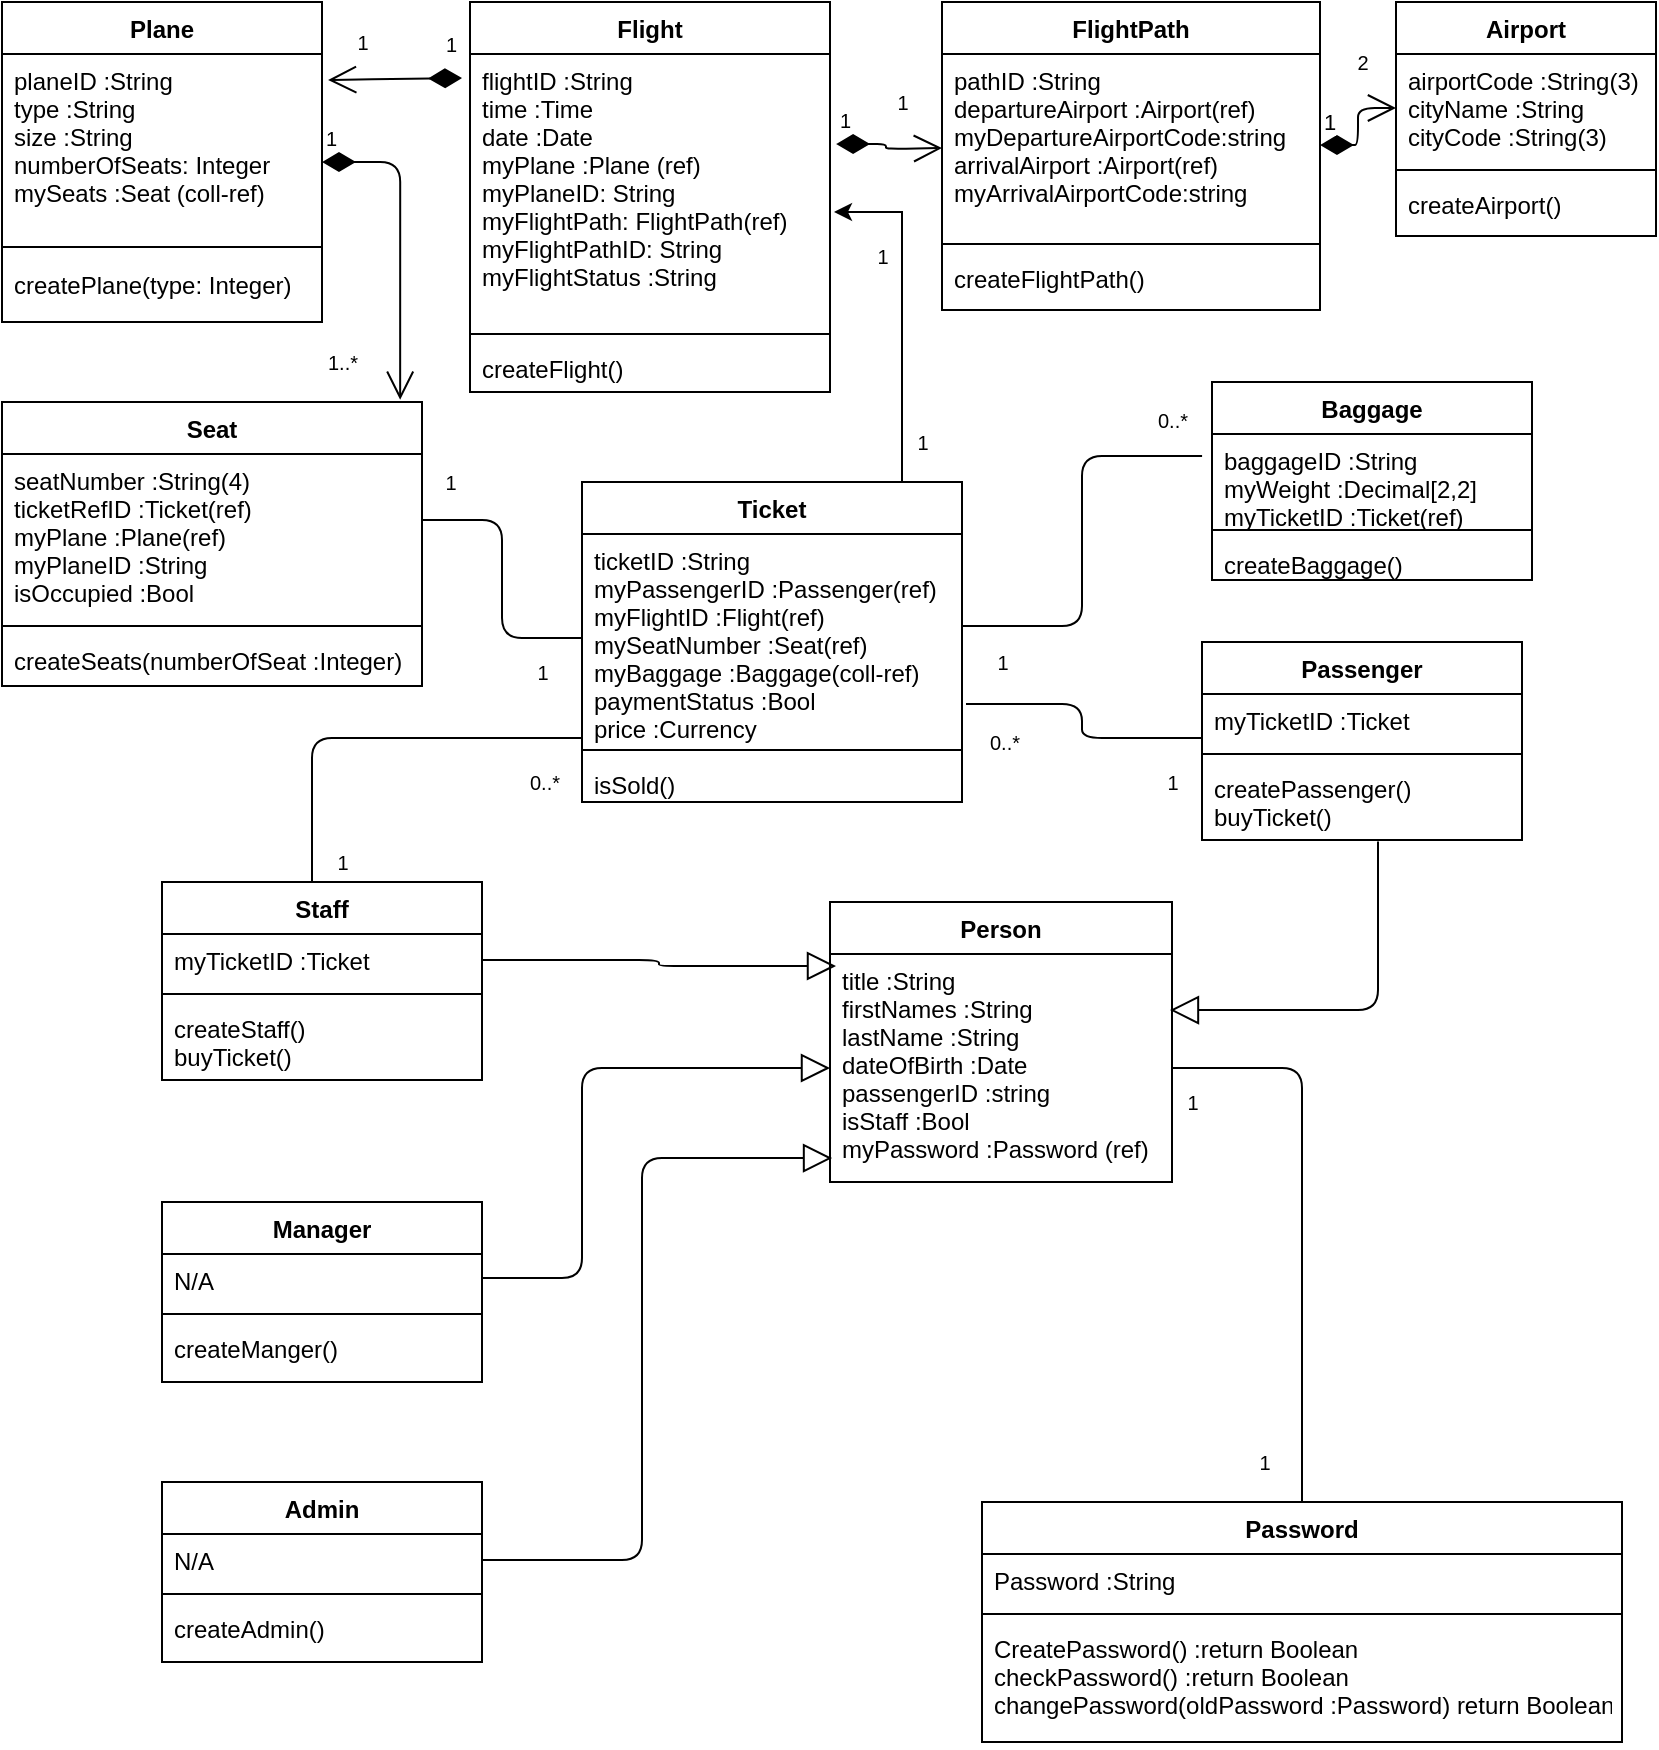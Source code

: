 <mxfile version="13.8.1" type="github">
  <diagram id="C5RBs43oDa-KdzZeNtuy" name="Page-1">
    <mxGraphModel dx="1422" dy="803" grid="1" gridSize="9" guides="1" tooltips="1" connect="1" arrows="1" fold="1" page="1" pageScale="1" pageWidth="827" pageHeight="1169" background="none" math="0" shadow="0">
      <root>
        <mxCell id="WIyWlLk6GJQsqaUBKTNV-0" />
        <mxCell id="WIyWlLk6GJQsqaUBKTNV-1" parent="WIyWlLk6GJQsqaUBKTNV-0" />
        <mxCell id="534QqyFiL1MUl5NV4_Nv-0" value="Airport" style="swimlane;fontStyle=1;align=center;verticalAlign=top;childLayout=stackLayout;horizontal=1;startSize=26;horizontalStack=0;resizeParent=1;resizeParentMax=0;resizeLast=0;collapsible=1;marginBottom=0;" parent="WIyWlLk6GJQsqaUBKTNV-1" vertex="1">
          <mxGeometry x="697" width="130" height="117" as="geometry" />
        </mxCell>
        <mxCell id="534QqyFiL1MUl5NV4_Nv-1" value="airportCode :String(3)&#xa;cityName :String&#xa;cityCode :String(3)" style="text;strokeColor=none;fillColor=none;align=left;verticalAlign=top;spacingLeft=4;spacingRight=4;overflow=hidden;rotatable=0;points=[[0,0.5],[1,0.5]];portConstraint=eastwest;" parent="534QqyFiL1MUl5NV4_Nv-0" vertex="1">
          <mxGeometry y="26" width="130" height="54" as="geometry" />
        </mxCell>
        <mxCell id="534QqyFiL1MUl5NV4_Nv-2" value="" style="line;strokeWidth=1;fillColor=none;align=left;verticalAlign=middle;spacingTop=-1;spacingLeft=3;spacingRight=3;rotatable=0;labelPosition=right;points=[];portConstraint=eastwest;" parent="534QqyFiL1MUl5NV4_Nv-0" vertex="1">
          <mxGeometry y="80" width="130" height="8" as="geometry" />
        </mxCell>
        <mxCell id="534QqyFiL1MUl5NV4_Nv-3" value="createAirport()&#xa;" style="text;strokeColor=none;fillColor=none;align=left;verticalAlign=top;spacingLeft=4;spacingRight=4;overflow=hidden;rotatable=0;points=[[0,0.5],[1,0.5]];portConstraint=eastwest;" parent="534QqyFiL1MUl5NV4_Nv-0" vertex="1">
          <mxGeometry y="88" width="130" height="29" as="geometry" />
        </mxCell>
        <mxCell id="534QqyFiL1MUl5NV4_Nv-5" value="FlightPath" style="swimlane;fontStyle=1;align=center;verticalAlign=top;childLayout=stackLayout;horizontal=1;startSize=26;horizontalStack=0;resizeParent=1;resizeParentMax=0;resizeLast=0;collapsible=1;marginBottom=0;" parent="WIyWlLk6GJQsqaUBKTNV-1" vertex="1">
          <mxGeometry x="470" width="189" height="154" as="geometry" />
        </mxCell>
        <mxCell id="534QqyFiL1MUl5NV4_Nv-6" value="pathID :String&#xa;departureAirport :Airport(ref)&#xa;myDepartureAirportCode:string&#xa;arrivalAirport :Airport(ref)&#xa;myArrivalAirportCode:string&#xa;" style="text;strokeColor=none;fillColor=none;align=left;verticalAlign=top;spacingLeft=4;spacingRight=4;overflow=hidden;rotatable=0;points=[[0,0.5],[1,0.5]];portConstraint=eastwest;" parent="534QqyFiL1MUl5NV4_Nv-5" vertex="1">
          <mxGeometry y="26" width="189" height="91" as="geometry" />
        </mxCell>
        <mxCell id="534QqyFiL1MUl5NV4_Nv-7" value="" style="line;strokeWidth=1;fillColor=none;align=left;verticalAlign=middle;spacingTop=-1;spacingLeft=3;spacingRight=3;rotatable=0;labelPosition=right;points=[];portConstraint=eastwest;" parent="534QqyFiL1MUl5NV4_Nv-5" vertex="1">
          <mxGeometry y="117" width="189" height="8" as="geometry" />
        </mxCell>
        <mxCell id="534QqyFiL1MUl5NV4_Nv-8" value="createFlightPath()&#xa;" style="text;strokeColor=none;fillColor=none;align=left;verticalAlign=top;spacingLeft=4;spacingRight=4;overflow=hidden;rotatable=0;points=[[0,0.5],[1,0.5]];portConstraint=eastwest;" parent="534QqyFiL1MUl5NV4_Nv-5" vertex="1">
          <mxGeometry y="125" width="189" height="29" as="geometry" />
        </mxCell>
        <mxCell id="534QqyFiL1MUl5NV4_Nv-9" value="Flight" style="swimlane;fontStyle=1;align=center;verticalAlign=top;childLayout=stackLayout;horizontal=1;startSize=26;horizontalStack=0;resizeParent=1;resizeParentMax=0;resizeLast=0;collapsible=1;marginBottom=0;" parent="WIyWlLk6GJQsqaUBKTNV-1" vertex="1">
          <mxGeometry x="234" width="180" height="195" as="geometry" />
        </mxCell>
        <mxCell id="534QqyFiL1MUl5NV4_Nv-10" value="flightID :String&#xa;time :Time&#xa;date :Date&#xa;myPlane :Plane (ref)&#xa;myPlaneID: String&#xa;myFlightPath: FlightPath(ref)&#xa;myFlightPathID: String&#xa;myFlightStatus :String" style="text;strokeColor=none;fillColor=none;align=left;verticalAlign=top;spacingLeft=4;spacingRight=4;overflow=hidden;rotatable=0;points=[[0,0.5],[1,0.5]];portConstraint=eastwest;" parent="534QqyFiL1MUl5NV4_Nv-9" vertex="1">
          <mxGeometry y="26" width="180" height="136" as="geometry" />
        </mxCell>
        <mxCell id="534QqyFiL1MUl5NV4_Nv-11" value="" style="line;strokeWidth=1;fillColor=none;align=left;verticalAlign=middle;spacingTop=-1;spacingLeft=3;spacingRight=3;rotatable=0;labelPosition=right;points=[];portConstraint=eastwest;" parent="534QqyFiL1MUl5NV4_Nv-9" vertex="1">
          <mxGeometry y="162" width="180" height="8" as="geometry" />
        </mxCell>
        <mxCell id="534QqyFiL1MUl5NV4_Nv-12" value="createFlight()" style="text;strokeColor=none;fillColor=none;align=left;verticalAlign=top;spacingLeft=4;spacingRight=4;overflow=hidden;rotatable=0;points=[[0,0.5],[1,0.5]];portConstraint=eastwest;" parent="534QqyFiL1MUl5NV4_Nv-9" vertex="1">
          <mxGeometry y="170" width="180" height="25" as="geometry" />
        </mxCell>
        <mxCell id="534QqyFiL1MUl5NV4_Nv-13" value="Plane" style="swimlane;fontStyle=1;align=center;verticalAlign=top;childLayout=stackLayout;horizontal=1;startSize=26;horizontalStack=0;resizeParent=1;resizeParentMax=0;resizeLast=0;collapsible=1;marginBottom=0;" parent="WIyWlLk6GJQsqaUBKTNV-1" vertex="1">
          <mxGeometry width="160" height="160" as="geometry" />
        </mxCell>
        <mxCell id="534QqyFiL1MUl5NV4_Nv-14" value="planeID :String&#xa;type :String&#xa;size :String&#xa;numberOfSeats: Integer&#xa;mySeats :Seat (coll-ref)" style="text;strokeColor=none;fillColor=none;align=left;verticalAlign=top;spacingLeft=4;spacingRight=4;overflow=hidden;rotatable=0;points=[[0,0.5],[1,0.5]];portConstraint=eastwest;" parent="534QqyFiL1MUl5NV4_Nv-13" vertex="1">
          <mxGeometry y="26" width="160" height="91" as="geometry" />
        </mxCell>
        <mxCell id="534QqyFiL1MUl5NV4_Nv-15" value="" style="line;strokeWidth=1;fillColor=none;align=left;verticalAlign=middle;spacingTop=-1;spacingLeft=3;spacingRight=3;rotatable=0;labelPosition=right;points=[];portConstraint=eastwest;" parent="534QqyFiL1MUl5NV4_Nv-13" vertex="1">
          <mxGeometry y="117" width="160" height="11" as="geometry" />
        </mxCell>
        <mxCell id="534QqyFiL1MUl5NV4_Nv-16" value="createPlane(type: Integer)" style="text;strokeColor=none;fillColor=none;align=left;verticalAlign=top;spacingLeft=4;spacingRight=4;overflow=hidden;rotatable=0;points=[[0,0.5],[1,0.5]];portConstraint=eastwest;" parent="534QqyFiL1MUl5NV4_Nv-13" vertex="1">
          <mxGeometry y="128" width="160" height="32" as="geometry" />
        </mxCell>
        <mxCell id="534QqyFiL1MUl5NV4_Nv-67" style="edgeStyle=orthogonalEdgeStyle;rounded=0;orthogonalLoop=1;jettySize=auto;html=1;exitX=0.75;exitY=0;exitDx=0;exitDy=0;fontSize=10;" parent="WIyWlLk6GJQsqaUBKTNV-1" source="534QqyFiL1MUl5NV4_Nv-21" edge="1">
          <mxGeometry relative="1" as="geometry">
            <Array as="points">
              <mxPoint x="450" y="240" />
              <mxPoint x="450" y="105" />
              <mxPoint x="416" y="105" />
            </Array>
            <mxPoint x="416" y="105" as="targetPoint" />
          </mxGeometry>
        </mxCell>
        <mxCell id="534QqyFiL1MUl5NV4_Nv-21" value="Ticket" style="swimlane;fontStyle=1;align=center;verticalAlign=top;childLayout=stackLayout;horizontal=1;startSize=26;horizontalStack=0;resizeParent=1;resizeParentMax=0;resizeLast=0;collapsible=1;marginBottom=0;" parent="WIyWlLk6GJQsqaUBKTNV-1" vertex="1">
          <mxGeometry x="290" y="240" width="190" height="160" as="geometry" />
        </mxCell>
        <mxCell id="534QqyFiL1MUl5NV4_Nv-22" value="ticketID :String&#xa;myPassengerID :Passenger(ref)&#xa;myFlightID :Flight(ref)&#xa;mySeatNumber :Seat(ref)&#xa;myBaggage :Baggage(coll-ref)&#xa;paymentStatus :Bool&#xa;price :Currency" style="text;strokeColor=none;fillColor=none;align=left;verticalAlign=top;spacingLeft=4;spacingRight=4;overflow=hidden;rotatable=0;points=[[0,0.5],[1,0.5]];portConstraint=eastwest;" parent="534QqyFiL1MUl5NV4_Nv-21" vertex="1">
          <mxGeometry y="26" width="190" height="104" as="geometry" />
        </mxCell>
        <mxCell id="534QqyFiL1MUl5NV4_Nv-23" value="" style="line;strokeWidth=1;fillColor=none;align=left;verticalAlign=middle;spacingTop=-1;spacingLeft=3;spacingRight=3;rotatable=0;labelPosition=right;points=[];portConstraint=eastwest;" parent="534QqyFiL1MUl5NV4_Nv-21" vertex="1">
          <mxGeometry y="130" width="190" height="8" as="geometry" />
        </mxCell>
        <mxCell id="534QqyFiL1MUl5NV4_Nv-24" value="isSold()" style="text;strokeColor=none;fillColor=none;align=left;verticalAlign=top;spacingLeft=4;spacingRight=4;overflow=hidden;rotatable=0;points=[[0,0.5],[1,0.5]];portConstraint=eastwest;" parent="534QqyFiL1MUl5NV4_Nv-21" vertex="1">
          <mxGeometry y="138" width="190" height="22" as="geometry" />
        </mxCell>
        <mxCell id="534QqyFiL1MUl5NV4_Nv-17" value="Seat" style="swimlane;fontStyle=1;align=center;verticalAlign=top;childLayout=stackLayout;horizontal=1;startSize=26;horizontalStack=0;resizeParent=1;resizeParentMax=0;resizeLast=0;collapsible=1;marginBottom=0;" parent="WIyWlLk6GJQsqaUBKTNV-1" vertex="1">
          <mxGeometry y="200" width="210" height="142" as="geometry" />
        </mxCell>
        <mxCell id="534QqyFiL1MUl5NV4_Nv-18" value="seatNumber :String(4)&#xa;ticketRefID :Ticket(ref)&#xa;myPlane :Plane(ref)&#xa;myPlaneID :String&#xa;isOccupied :Bool" style="text;strokeColor=none;fillColor=none;align=left;verticalAlign=top;spacingLeft=4;spacingRight=4;overflow=hidden;rotatable=0;points=[[0,0.5],[1,0.5]];portConstraint=eastwest;" parent="534QqyFiL1MUl5NV4_Nv-17" vertex="1">
          <mxGeometry y="26" width="210" height="82" as="geometry" />
        </mxCell>
        <mxCell id="534QqyFiL1MUl5NV4_Nv-19" value="" style="line;strokeWidth=1;fillColor=none;align=left;verticalAlign=middle;spacingTop=-1;spacingLeft=3;spacingRight=3;rotatable=0;labelPosition=right;points=[];portConstraint=eastwest;" parent="534QqyFiL1MUl5NV4_Nv-17" vertex="1">
          <mxGeometry y="108" width="210" height="8" as="geometry" />
        </mxCell>
        <mxCell id="534QqyFiL1MUl5NV4_Nv-20" value="createSeats(numberOfSeat :Integer)" style="text;strokeColor=none;fillColor=none;align=left;verticalAlign=top;spacingLeft=4;spacingRight=4;overflow=hidden;rotatable=0;points=[[0,0.5],[1,0.5]];portConstraint=eastwest;" parent="534QqyFiL1MUl5NV4_Nv-17" vertex="1">
          <mxGeometry y="116" width="210" height="26" as="geometry" />
        </mxCell>
        <mxCell id="534QqyFiL1MUl5NV4_Nv-57" value="1" style="endArrow=open;html=1;endSize=12;startArrow=diamondThin;startSize=14;startFill=1;edgeStyle=orthogonalEdgeStyle;align=left;verticalAlign=bottom;exitX=1;exitY=0.5;exitDx=0;exitDy=0;entryX=0;entryY=0.5;entryDx=0;entryDy=0;" parent="WIyWlLk6GJQsqaUBKTNV-1" source="534QqyFiL1MUl5NV4_Nv-6" target="534QqyFiL1MUl5NV4_Nv-1" edge="1">
          <mxGeometry x="-1" y="3" relative="1" as="geometry">
            <mxPoint x="630" y="180" as="sourcePoint" />
            <mxPoint x="790" y="180" as="targetPoint" />
          </mxGeometry>
        </mxCell>
        <mxCell id="534QqyFiL1MUl5NV4_Nv-58" value="2" style="text;html=1;resizable=0;autosize=1;align=center;verticalAlign=middle;points=[];fillColor=none;strokeColor=none;rounded=0;fontSize=10;" parent="WIyWlLk6GJQsqaUBKTNV-1" vertex="1">
          <mxGeometry x="670" y="20" width="20" height="20" as="geometry" />
        </mxCell>
        <mxCell id="534QqyFiL1MUl5NV4_Nv-59" value="1" style="endArrow=open;html=1;endSize=12;startArrow=diamondThin;startSize=14;startFill=1;edgeStyle=orthogonalEdgeStyle;align=left;verticalAlign=bottom;fontSize=10;exitX=1.017;exitY=0.331;exitDx=0;exitDy=0;exitPerimeter=0;" parent="WIyWlLk6GJQsqaUBKTNV-1" source="534QqyFiL1MUl5NV4_Nv-10" edge="1">
          <mxGeometry x="-1" y="3" relative="1" as="geometry">
            <mxPoint x="423" y="81" as="sourcePoint" />
            <mxPoint x="470" y="73" as="targetPoint" />
          </mxGeometry>
        </mxCell>
        <mxCell id="534QqyFiL1MUl5NV4_Nv-60" value="1" style="text;html=1;resizable=0;autosize=1;align=center;verticalAlign=middle;points=[];fillColor=none;strokeColor=none;rounded=0;fontSize=10;" parent="WIyWlLk6GJQsqaUBKTNV-1" vertex="1">
          <mxGeometry x="440" y="40" width="20" height="20" as="geometry" />
        </mxCell>
        <mxCell id="534QqyFiL1MUl5NV4_Nv-61" value="1" style="endArrow=open;html=1;endSize=12;startArrow=diamondThin;startSize=14;startFill=1;edgeStyle=orthogonalEdgeStyle;align=left;verticalAlign=bottom;fontSize=10;entryX=1.019;entryY=0.143;entryDx=0;entryDy=0;entryPerimeter=0;" parent="WIyWlLk6GJQsqaUBKTNV-1" target="534QqyFiL1MUl5NV4_Nv-14" edge="1">
          <mxGeometry x="-0.701" y="-8" relative="1" as="geometry">
            <mxPoint x="230" y="38" as="sourcePoint" />
            <mxPoint x="320" y="180" as="targetPoint" />
            <mxPoint as="offset" />
          </mxGeometry>
        </mxCell>
        <mxCell id="534QqyFiL1MUl5NV4_Nv-62" value="1" style="text;html=1;resizable=0;autosize=1;align=center;verticalAlign=middle;points=[];fillColor=none;strokeColor=none;rounded=0;fontSize=10;" parent="WIyWlLk6GJQsqaUBKTNV-1" vertex="1">
          <mxGeometry x="170" y="10" width="20" height="20" as="geometry" />
        </mxCell>
        <mxCell id="534QqyFiL1MUl5NV4_Nv-63" value="1" style="endArrow=open;html=1;endSize=12;startArrow=diamondThin;startSize=14;startFill=1;edgeStyle=orthogonalEdgeStyle;align=left;verticalAlign=bottom;fontSize=10;entryX=0.948;entryY=-0.008;entryDx=0;entryDy=0;entryPerimeter=0;" parent="WIyWlLk6GJQsqaUBKTNV-1" target="534QqyFiL1MUl5NV4_Nv-17" edge="1">
          <mxGeometry x="-1" y="3" relative="1" as="geometry">
            <mxPoint x="160" y="80" as="sourcePoint" />
            <mxPoint x="350" y="180" as="targetPoint" />
            <Array as="points">
              <mxPoint x="199" y="80" />
            </Array>
          </mxGeometry>
        </mxCell>
        <mxCell id="534QqyFiL1MUl5NV4_Nv-64" value="1..*" style="text;html=1;resizable=0;autosize=1;align=center;verticalAlign=middle;points=[];fillColor=none;strokeColor=none;rounded=0;fontSize=10;" parent="WIyWlLk6GJQsqaUBKTNV-1" vertex="1">
          <mxGeometry x="155" y="170" width="30" height="20" as="geometry" />
        </mxCell>
        <mxCell id="534QqyFiL1MUl5NV4_Nv-68" value="1" style="text;html=1;resizable=0;autosize=1;align=center;verticalAlign=middle;points=[];fillColor=none;strokeColor=none;rounded=0;fontSize=10;" parent="WIyWlLk6GJQsqaUBKTNV-1" vertex="1">
          <mxGeometry x="430" y="117" width="20" height="20" as="geometry" />
        </mxCell>
        <mxCell id="534QqyFiL1MUl5NV4_Nv-69" value="1" style="text;html=1;resizable=0;autosize=1;align=center;verticalAlign=middle;points=[];fillColor=none;strokeColor=none;rounded=0;fontSize=10;" parent="WIyWlLk6GJQsqaUBKTNV-1" vertex="1">
          <mxGeometry x="450" y="210" width="20" height="20" as="geometry" />
        </mxCell>
        <mxCell id="534QqyFiL1MUl5NV4_Nv-78" value="" style="endArrow=none;html=1;fontSize=10;edgeStyle=elbowEdgeStyle;exitX=-0.2;exitY=1.45;exitDx=0;exitDy=0;exitPerimeter=0;entryX=1.5;entryY=-0.35;entryDx=0;entryDy=0;entryPerimeter=0;" parent="WIyWlLk6GJQsqaUBKTNV-1" source="534QqyFiL1MUl5NV4_Nv-79" target="534QqyFiL1MUl5NV4_Nv-80" edge="1">
          <mxGeometry width="50" height="50" relative="1" as="geometry">
            <mxPoint x="200" y="258" as="sourcePoint" />
            <mxPoint x="300" y="318" as="targetPoint" />
          </mxGeometry>
        </mxCell>
        <mxCell id="534QqyFiL1MUl5NV4_Nv-79" value="1" style="text;html=1;resizable=0;autosize=1;align=center;verticalAlign=middle;points=[];fillColor=none;strokeColor=none;rounded=0;fontSize=10;" parent="WIyWlLk6GJQsqaUBKTNV-1" vertex="1">
          <mxGeometry x="214" y="230" width="20" height="20" as="geometry" />
        </mxCell>
        <mxCell id="534QqyFiL1MUl5NV4_Nv-80" value="1" style="text;html=1;resizable=0;autosize=1;align=center;verticalAlign=middle;points=[];fillColor=none;strokeColor=none;rounded=0;fontSize=10;" parent="WIyWlLk6GJQsqaUBKTNV-1" vertex="1">
          <mxGeometry x="260" y="325" width="20" height="20" as="geometry" />
        </mxCell>
        <mxCell id="534QqyFiL1MUl5NV4_Nv-45" value="Staff" style="swimlane;fontStyle=1;align=center;verticalAlign=top;childLayout=stackLayout;horizontal=1;startSize=26;horizontalStack=0;resizeParent=1;resizeParentMax=0;resizeLast=0;collapsible=1;marginBottom=0;" parent="WIyWlLk6GJQsqaUBKTNV-1" vertex="1">
          <mxGeometry x="80" y="440" width="160" height="99" as="geometry" />
        </mxCell>
        <mxCell id="534QqyFiL1MUl5NV4_Nv-46" value="myTicketID :Ticket" style="text;strokeColor=none;fillColor=none;align=left;verticalAlign=top;spacingLeft=4;spacingRight=4;overflow=hidden;rotatable=0;points=[[0,0.5],[1,0.5]];portConstraint=eastwest;" parent="534QqyFiL1MUl5NV4_Nv-45" vertex="1">
          <mxGeometry y="26" width="160" height="26" as="geometry" />
        </mxCell>
        <mxCell id="534QqyFiL1MUl5NV4_Nv-47" value="" style="line;strokeWidth=1;fillColor=none;align=left;verticalAlign=middle;spacingTop=-1;spacingLeft=3;spacingRight=3;rotatable=0;labelPosition=right;points=[];portConstraint=eastwest;" parent="534QqyFiL1MUl5NV4_Nv-45" vertex="1">
          <mxGeometry y="52" width="160" height="8" as="geometry" />
        </mxCell>
        <mxCell id="534QqyFiL1MUl5NV4_Nv-48" value="createStaff()&#xa;buyTicket()" style="text;strokeColor=none;fillColor=none;align=left;verticalAlign=top;spacingLeft=4;spacingRight=4;overflow=hidden;rotatable=0;points=[[0,0.5],[1,0.5]];portConstraint=eastwest;" parent="534QqyFiL1MUl5NV4_Nv-45" vertex="1">
          <mxGeometry y="60" width="160" height="39" as="geometry" />
        </mxCell>
        <mxCell id="534QqyFiL1MUl5NV4_Nv-41" value="Manager" style="swimlane;fontStyle=1;align=center;verticalAlign=top;childLayout=stackLayout;horizontal=1;startSize=26;horizontalStack=0;resizeParent=1;resizeParentMax=0;resizeLast=0;collapsible=1;marginBottom=0;" parent="WIyWlLk6GJQsqaUBKTNV-1" vertex="1">
          <mxGeometry x="80" y="600" width="160" height="90" as="geometry" />
        </mxCell>
        <mxCell id="534QqyFiL1MUl5NV4_Nv-42" value="N/A" style="text;strokeColor=none;fillColor=none;align=left;verticalAlign=top;spacingLeft=4;spacingRight=4;overflow=hidden;rotatable=0;points=[[0,0.5],[1,0.5]];portConstraint=eastwest;" parent="534QqyFiL1MUl5NV4_Nv-41" vertex="1">
          <mxGeometry y="26" width="160" height="26" as="geometry" />
        </mxCell>
        <mxCell id="534QqyFiL1MUl5NV4_Nv-43" value="" style="line;strokeWidth=1;fillColor=none;align=left;verticalAlign=middle;spacingTop=-1;spacingLeft=3;spacingRight=3;rotatable=0;labelPosition=right;points=[];portConstraint=eastwest;" parent="534QqyFiL1MUl5NV4_Nv-41" vertex="1">
          <mxGeometry y="52" width="160" height="8" as="geometry" />
        </mxCell>
        <mxCell id="534QqyFiL1MUl5NV4_Nv-44" value="createManger()&#xa;" style="text;strokeColor=none;fillColor=none;align=left;verticalAlign=top;spacingLeft=4;spacingRight=4;overflow=hidden;rotatable=0;points=[[0,0.5],[1,0.5]];portConstraint=eastwest;" parent="534QqyFiL1MUl5NV4_Nv-41" vertex="1">
          <mxGeometry y="60" width="160" height="30" as="geometry" />
        </mxCell>
        <mxCell id="534QqyFiL1MUl5NV4_Nv-49" value="Admin" style="swimlane;fontStyle=1;align=center;verticalAlign=top;childLayout=stackLayout;horizontal=1;startSize=26;horizontalStack=0;resizeParent=1;resizeParentMax=0;resizeLast=0;collapsible=1;marginBottom=0;" parent="WIyWlLk6GJQsqaUBKTNV-1" vertex="1">
          <mxGeometry x="80" y="740" width="160" height="90" as="geometry" />
        </mxCell>
        <mxCell id="534QqyFiL1MUl5NV4_Nv-50" value="N/A" style="text;strokeColor=none;fillColor=none;align=left;verticalAlign=top;spacingLeft=4;spacingRight=4;overflow=hidden;rotatable=0;points=[[0,0.5],[1,0.5]];portConstraint=eastwest;" parent="534QqyFiL1MUl5NV4_Nv-49" vertex="1">
          <mxGeometry y="26" width="160" height="26" as="geometry" />
        </mxCell>
        <mxCell id="534QqyFiL1MUl5NV4_Nv-51" value="" style="line;strokeWidth=1;fillColor=none;align=left;verticalAlign=middle;spacingTop=-1;spacingLeft=3;spacingRight=3;rotatable=0;labelPosition=right;points=[];portConstraint=eastwest;" parent="534QqyFiL1MUl5NV4_Nv-49" vertex="1">
          <mxGeometry y="52" width="160" height="8" as="geometry" />
        </mxCell>
        <mxCell id="534QqyFiL1MUl5NV4_Nv-52" value="createAdmin()&#xa;" style="text;strokeColor=none;fillColor=none;align=left;verticalAlign=top;spacingLeft=4;spacingRight=4;overflow=hidden;rotatable=0;points=[[0,0.5],[1,0.5]];portConstraint=eastwest;" parent="534QqyFiL1MUl5NV4_Nv-49" vertex="1">
          <mxGeometry y="60" width="160" height="30" as="geometry" />
        </mxCell>
        <mxCell id="534QqyFiL1MUl5NV4_Nv-82" value="" style="endArrow=none;html=1;fontSize=10;edgeStyle=elbowEdgeStyle;" parent="WIyWlLk6GJQsqaUBKTNV-1" target="534QqyFiL1MUl5NV4_Nv-22" edge="1">
          <mxGeometry width="50" height="50" relative="1" as="geometry">
            <mxPoint x="155" y="440" as="sourcePoint" />
            <mxPoint x="205" y="390" as="targetPoint" />
            <Array as="points">
              <mxPoint x="155" y="368" />
            </Array>
          </mxGeometry>
        </mxCell>
        <mxCell id="534QqyFiL1MUl5NV4_Nv-83" value="1" style="text;html=1;resizable=0;autosize=1;align=center;verticalAlign=middle;points=[];fillColor=none;strokeColor=none;rounded=0;fontSize=10;" parent="WIyWlLk6GJQsqaUBKTNV-1" vertex="1">
          <mxGeometry x="160" y="420" width="20" height="20" as="geometry" />
        </mxCell>
        <mxCell id="534QqyFiL1MUl5NV4_Nv-84" value="0..*" style="text;html=1;resizable=0;autosize=1;align=center;verticalAlign=middle;points=[];fillColor=none;strokeColor=none;rounded=0;fontSize=10;" parent="WIyWlLk6GJQsqaUBKTNV-1" vertex="1">
          <mxGeometry x="257" y="381" width="27" height="18" as="geometry" />
        </mxCell>
        <mxCell id="534QqyFiL1MUl5NV4_Nv-86" value="" style="endArrow=none;html=1;fontSize=10;edgeStyle=elbowEdgeStyle;entryX=-0.031;entryY=0.25;entryDx=0;entryDy=0;entryPerimeter=0;" parent="WIyWlLk6GJQsqaUBKTNV-1" edge="1" target="534QqyFiL1MUl5NV4_Nv-26">
          <mxGeometry width="50" height="50" relative="1" as="geometry">
            <mxPoint x="480" y="312" as="sourcePoint" />
            <mxPoint x="600" y="209" as="targetPoint" />
          </mxGeometry>
        </mxCell>
        <mxCell id="534QqyFiL1MUl5NV4_Nv-87" value="1" style="text;html=1;resizable=0;autosize=1;align=center;verticalAlign=middle;points=[];fillColor=none;strokeColor=none;rounded=0;fontSize=10;" parent="WIyWlLk6GJQsqaUBKTNV-1" vertex="1">
          <mxGeometry x="490" y="320" width="20" height="20" as="geometry" />
        </mxCell>
        <mxCell id="534QqyFiL1MUl5NV4_Nv-88" value="0..*" style="text;html=1;resizable=0;autosize=1;align=center;verticalAlign=middle;points=[];fillColor=none;strokeColor=none;rounded=0;fontSize=10;" parent="WIyWlLk6GJQsqaUBKTNV-1" vertex="1">
          <mxGeometry x="571.5" y="200" width="27" height="18" as="geometry" />
        </mxCell>
        <mxCell id="534QqyFiL1MUl5NV4_Nv-89" value="" style="edgeStyle=elbowEdgeStyle;html=1;endSize=12;endArrow=block;endFill=0;fontSize=10;exitX=1.006;exitY=0.017;exitDx=0;exitDy=0;exitPerimeter=0;entryX=0;entryY=0.5;entryDx=0;entryDy=0;" parent="WIyWlLk6GJQsqaUBKTNV-1" target="534QqyFiL1MUl5NV4_Nv-34" edge="1">
          <mxGeometry width="160" relative="1" as="geometry">
            <mxPoint x="240.0" y="638.02" as="sourcePoint" />
            <mxPoint x="359.04" y="690" as="targetPoint" />
            <Array as="points">
              <mxPoint x="290" y="600" />
            </Array>
          </mxGeometry>
        </mxCell>
        <mxCell id="534QqyFiL1MUl5NV4_Nv-90" value="" style="endArrow=none;html=1;fontSize=10;entryX=0.5;entryY=0;entryDx=0;entryDy=0;edgeStyle=orthogonalEdgeStyle;" parent="WIyWlLk6GJQsqaUBKTNV-1" source="534QqyFiL1MUl5NV4_Nv-34" target="534QqyFiL1MUl5NV4_Nv-53" edge="1">
          <mxGeometry width="50" height="50" relative="1" as="geometry">
            <mxPoint x="550" y="640" as="sourcePoint" />
            <mxPoint x="600" y="590" as="targetPoint" />
          </mxGeometry>
        </mxCell>
        <mxCell id="534QqyFiL1MUl5NV4_Nv-91" value="" style="edgeStyle=elbowEdgeStyle;html=1;endSize=12;endArrow=block;endFill=0;fontSize=10;exitX=1;exitY=0.5;exitDx=0;exitDy=0;entryX=0.006;entryY=0.895;entryDx=0;entryDy=0;entryPerimeter=0;" parent="WIyWlLk6GJQsqaUBKTNV-1" source="534QqyFiL1MUl5NV4_Nv-50" target="534QqyFiL1MUl5NV4_Nv-34" edge="1">
          <mxGeometry width="160" relative="1" as="geometry">
            <mxPoint x="240" y="665.02" as="sourcePoint" />
            <mxPoint x="360" y="580" as="targetPoint" />
            <Array as="points">
              <mxPoint x="320" y="680" />
              <mxPoint x="309.04" y="704" />
            </Array>
          </mxGeometry>
        </mxCell>
        <mxCell id="534QqyFiL1MUl5NV4_Nv-53" value="Password" style="swimlane;fontStyle=1;align=center;verticalAlign=top;childLayout=stackLayout;horizontal=1;startSize=26;horizontalStack=0;resizeParent=1;resizeParentMax=0;resizeLast=0;collapsible=1;marginBottom=0;" parent="WIyWlLk6GJQsqaUBKTNV-1" vertex="1">
          <mxGeometry x="490" y="750" width="320" height="120" as="geometry" />
        </mxCell>
        <mxCell id="534QqyFiL1MUl5NV4_Nv-54" value="Password :String" style="text;strokeColor=none;fillColor=none;align=left;verticalAlign=top;spacingLeft=4;spacingRight=4;overflow=hidden;rotatable=0;points=[[0,0.5],[1,0.5]];portConstraint=eastwest;" parent="534QqyFiL1MUl5NV4_Nv-53" vertex="1">
          <mxGeometry y="26" width="320" height="26" as="geometry" />
        </mxCell>
        <mxCell id="534QqyFiL1MUl5NV4_Nv-55" value="" style="line;strokeWidth=1;fillColor=none;align=left;verticalAlign=middle;spacingTop=-1;spacingLeft=3;spacingRight=3;rotatable=0;labelPosition=right;points=[];portConstraint=eastwest;" parent="534QqyFiL1MUl5NV4_Nv-53" vertex="1">
          <mxGeometry y="52" width="320" height="8" as="geometry" />
        </mxCell>
        <mxCell id="534QqyFiL1MUl5NV4_Nv-56" value="CreatePassword() :return Boolean&#xa;checkPassword() :return Boolean&#xa;changePassword(oldPassword :Password) return Boolean" style="text;strokeColor=none;fillColor=none;align=left;verticalAlign=top;spacingLeft=4;spacingRight=4;overflow=hidden;rotatable=0;points=[[0,0.5],[1,0.5]];portConstraint=eastwest;" parent="534QqyFiL1MUl5NV4_Nv-53" vertex="1">
          <mxGeometry y="60" width="320" height="60" as="geometry" />
        </mxCell>
        <mxCell id="534QqyFiL1MUl5NV4_Nv-33" value="Person" style="swimlane;fontStyle=1;align=center;verticalAlign=top;childLayout=stackLayout;horizontal=1;startSize=26;horizontalStack=0;resizeParent=1;resizeParentMax=0;resizeLast=0;collapsible=1;marginBottom=0;" parent="WIyWlLk6GJQsqaUBKTNV-1" vertex="1">
          <mxGeometry x="414" y="450" width="171" height="140" as="geometry" />
        </mxCell>
        <mxCell id="534QqyFiL1MUl5NV4_Nv-34" value="title :String&#xa;firstNames :String&#xa;lastName :String&#xa;dateOfBirth :Date&#xa;passengerID :string&#xa;isStaff :Bool&#xa;myPassword :Password (ref)" style="text;strokeColor=none;fillColor=none;align=left;verticalAlign=top;spacingLeft=4;spacingRight=4;overflow=hidden;rotatable=0;points=[[0,0.5],[1,0.5]];portConstraint=eastwest;" parent="534QqyFiL1MUl5NV4_Nv-33" vertex="1">
          <mxGeometry y="26" width="171" height="114" as="geometry" />
        </mxCell>
        <mxCell id="534QqyFiL1MUl5NV4_Nv-96" value="" style="edgeStyle=elbowEdgeStyle;html=1;endSize=12;endArrow=block;endFill=0;fontSize=10;exitX=1;exitY=0.5;exitDx=0;exitDy=0;" parent="WIyWlLk6GJQsqaUBKTNV-1" source="534QqyFiL1MUl5NV4_Nv-46" edge="1">
          <mxGeometry width="160" relative="1" as="geometry">
            <mxPoint x="240" y="525.02" as="sourcePoint" />
            <mxPoint x="417" y="482" as="targetPoint" />
            <Array as="points" />
          </mxGeometry>
        </mxCell>
        <mxCell id="534QqyFiL1MUl5NV4_Nv-29" value="Passenger" style="swimlane;fontStyle=1;align=center;verticalAlign=top;childLayout=stackLayout;horizontal=1;startSize=26;horizontalStack=0;resizeParent=1;resizeParentMax=0;resizeLast=0;collapsible=1;marginBottom=0;" parent="WIyWlLk6GJQsqaUBKTNV-1" vertex="1">
          <mxGeometry x="600" y="320" width="160" height="99" as="geometry" />
        </mxCell>
        <mxCell id="534QqyFiL1MUl5NV4_Nv-30" value="myTicketID :Ticket" style="text;strokeColor=none;fillColor=none;align=left;verticalAlign=top;spacingLeft=4;spacingRight=4;overflow=hidden;rotatable=0;points=[[0,0.5],[1,0.5]];portConstraint=eastwest;" parent="534QqyFiL1MUl5NV4_Nv-29" vertex="1">
          <mxGeometry y="26" width="160" height="26" as="geometry" />
        </mxCell>
        <mxCell id="534QqyFiL1MUl5NV4_Nv-31" value="" style="line;strokeWidth=1;fillColor=none;align=left;verticalAlign=middle;spacingTop=-1;spacingLeft=3;spacingRight=3;rotatable=0;labelPosition=right;points=[];portConstraint=eastwest;" parent="534QqyFiL1MUl5NV4_Nv-29" vertex="1">
          <mxGeometry y="52" width="160" height="8" as="geometry" />
        </mxCell>
        <mxCell id="534QqyFiL1MUl5NV4_Nv-32" value="createPassenger()&#xa;buyTicket()" style="text;strokeColor=none;fillColor=none;align=left;verticalAlign=top;spacingLeft=4;spacingRight=4;overflow=hidden;rotatable=0;points=[[0,0.5],[1,0.5]];portConstraint=eastwest;" parent="534QqyFiL1MUl5NV4_Nv-29" vertex="1">
          <mxGeometry y="60" width="160" height="39" as="geometry" />
        </mxCell>
        <mxCell id="534QqyFiL1MUl5NV4_Nv-97" value="" style="html=1;endSize=12;endArrow=block;endFill=0;fontSize=10;entryX=0.994;entryY=0.246;entryDx=0;entryDy=0;entryPerimeter=0;exitX=0.55;exitY=1.02;exitDx=0;exitDy=0;edgeStyle=orthogonalEdgeStyle;exitPerimeter=0;" parent="WIyWlLk6GJQsqaUBKTNV-1" source="534QqyFiL1MUl5NV4_Nv-32" target="534QqyFiL1MUl5NV4_Nv-34" edge="1">
          <mxGeometry width="160" relative="1" as="geometry">
            <mxPoint x="680" y="450" as="sourcePoint" />
            <mxPoint x="760" y="510" as="targetPoint" />
          </mxGeometry>
        </mxCell>
        <mxCell id="534QqyFiL1MUl5NV4_Nv-98" value="" style="endArrow=none;html=1;fontSize=10;edgeStyle=elbowEdgeStyle;" parent="WIyWlLk6GJQsqaUBKTNV-1" edge="1">
          <mxGeometry width="50" height="50" relative="1" as="geometry">
            <mxPoint x="482" y="351" as="sourcePoint" />
            <mxPoint x="600" y="368" as="targetPoint" />
            <Array as="points">
              <mxPoint x="540" y="360" />
            </Array>
          </mxGeometry>
        </mxCell>
        <mxCell id="xCnXscxY-VxHGIku6_TX-0" value="1" style="text;html=1;resizable=0;autosize=1;align=center;verticalAlign=middle;points=[];fillColor=none;strokeColor=none;rounded=0;fontSize=10;" parent="WIyWlLk6GJQsqaUBKTNV-1" vertex="1">
          <mxGeometry x="575" y="380" width="20" height="20" as="geometry" />
        </mxCell>
        <mxCell id="xCnXscxY-VxHGIku6_TX-1" value="0..*" style="text;html=1;resizable=0;autosize=1;align=center;verticalAlign=middle;points=[];fillColor=none;strokeColor=none;rounded=0;fontSize=10;" parent="WIyWlLk6GJQsqaUBKTNV-1" vertex="1">
          <mxGeometry x="487" y="361" width="27" height="18" as="geometry" />
        </mxCell>
        <mxCell id="xCnXscxY-VxHGIku6_TX-2" value="1" style="text;html=1;resizable=0;autosize=1;align=center;verticalAlign=middle;points=[];fillColor=none;strokeColor=none;rounded=0;fontSize=10;" parent="WIyWlLk6GJQsqaUBKTNV-1" vertex="1">
          <mxGeometry x="585" y="540" width="20" height="20" as="geometry" />
        </mxCell>
        <mxCell id="xCnXscxY-VxHGIku6_TX-3" value="1" style="text;html=1;resizable=0;autosize=1;align=center;verticalAlign=middle;points=[];fillColor=none;strokeColor=none;rounded=0;fontSize=10;" parent="WIyWlLk6GJQsqaUBKTNV-1" vertex="1">
          <mxGeometry x="621" y="720" width="20" height="20" as="geometry" />
        </mxCell>
        <mxCell id="534QqyFiL1MUl5NV4_Nv-25" value="Baggage" style="swimlane;fontStyle=1;align=center;verticalAlign=top;childLayout=stackLayout;horizontal=1;startSize=26;horizontalStack=0;resizeParent=1;resizeParentMax=0;resizeLast=0;collapsible=1;marginBottom=0;" parent="WIyWlLk6GJQsqaUBKTNV-1" vertex="1">
          <mxGeometry x="605" y="190" width="160" height="99" as="geometry" />
        </mxCell>
        <mxCell id="534QqyFiL1MUl5NV4_Nv-26" value="baggageID :String&#xa;myWeight :Decimal[2,2]&#xa;myTicketID :Ticket(ref)" style="text;strokeColor=none;fillColor=none;align=left;verticalAlign=top;spacingLeft=4;spacingRight=4;overflow=hidden;rotatable=0;points=[[0,0.5],[1,0.5]];portConstraint=eastwest;" parent="534QqyFiL1MUl5NV4_Nv-25" vertex="1">
          <mxGeometry y="26" width="160" height="44" as="geometry" />
        </mxCell>
        <mxCell id="534QqyFiL1MUl5NV4_Nv-27" value="" style="line;strokeWidth=1;fillColor=none;align=left;verticalAlign=middle;spacingTop=-1;spacingLeft=3;spacingRight=3;rotatable=0;labelPosition=right;points=[];portConstraint=eastwest;" parent="534QqyFiL1MUl5NV4_Nv-25" vertex="1">
          <mxGeometry y="70" width="160" height="8" as="geometry" />
        </mxCell>
        <mxCell id="534QqyFiL1MUl5NV4_Nv-28" value="createBaggage()" style="text;strokeColor=none;fillColor=none;align=left;verticalAlign=top;spacingLeft=4;spacingRight=4;overflow=hidden;rotatable=0;points=[[0,0.5],[1,0.5]];portConstraint=eastwest;" parent="534QqyFiL1MUl5NV4_Nv-25" vertex="1">
          <mxGeometry y="78" width="160" height="21" as="geometry" />
        </mxCell>
      </root>
    </mxGraphModel>
  </diagram>
</mxfile>
